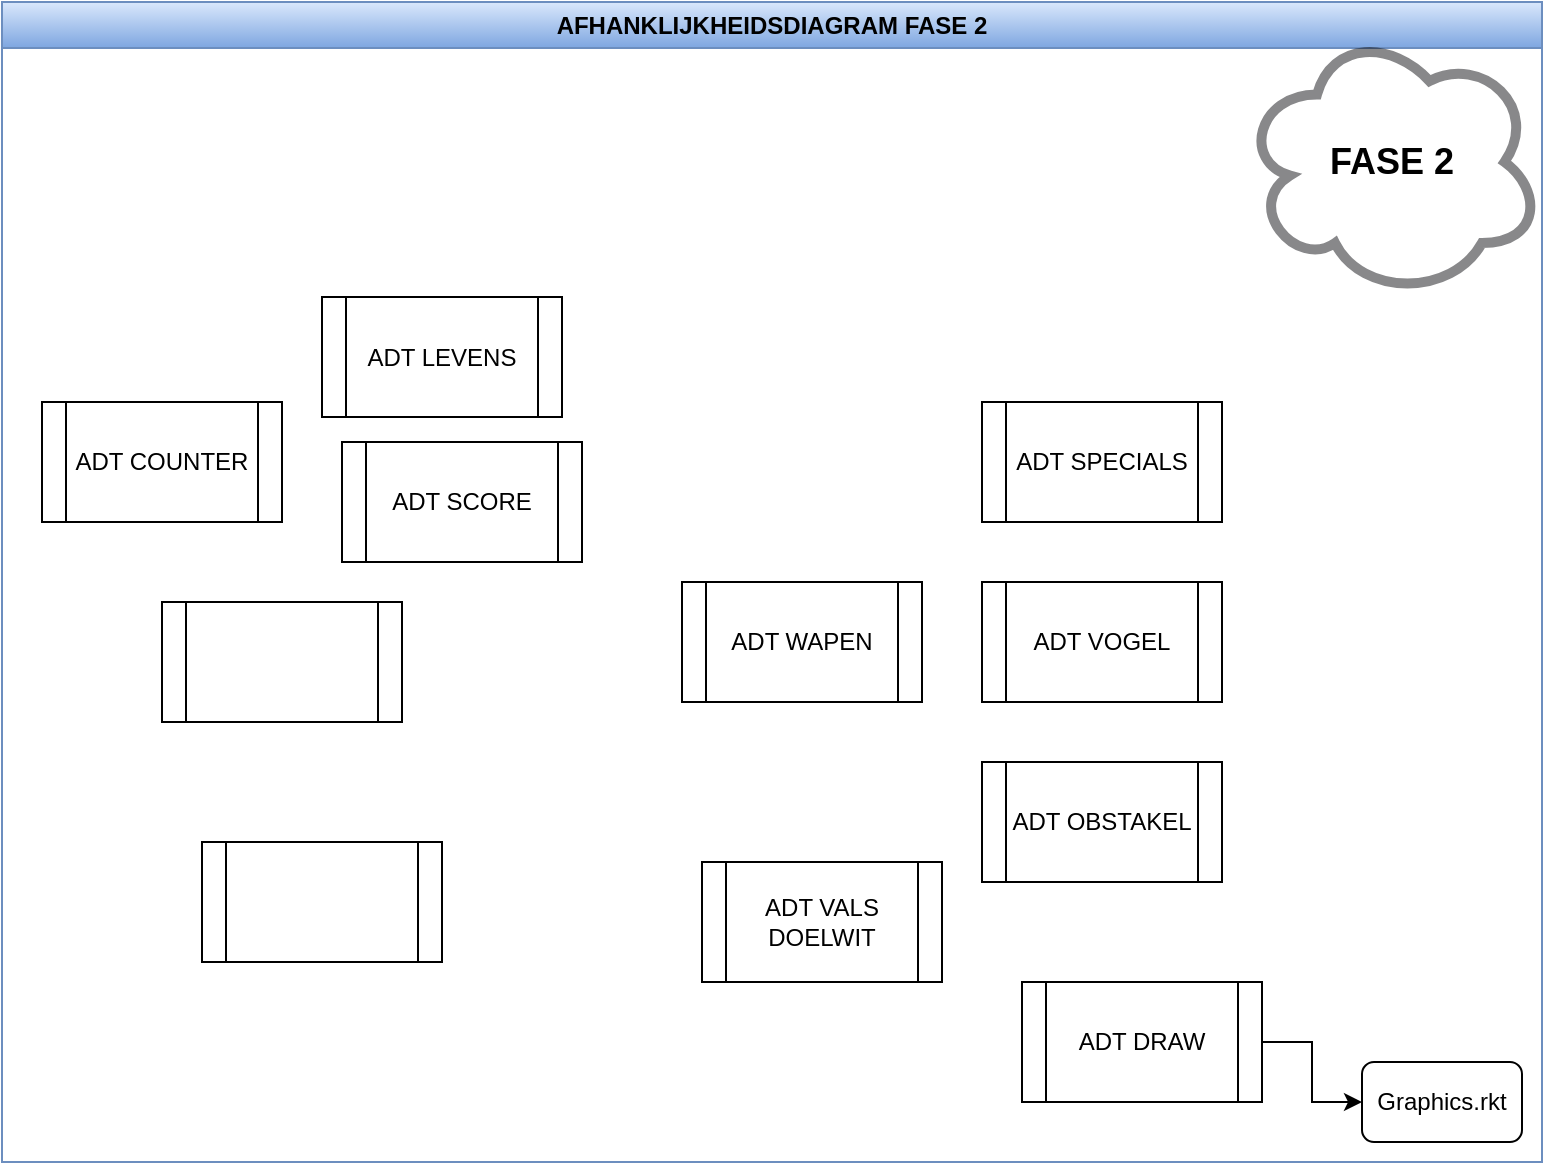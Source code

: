 <mxfile version="22.1.11" type="github" pages="2">
  <diagram name="Pagina-1" id="3VgwT4d1sN5d7LAZcnyk">
    <mxGraphModel dx="1249" dy="573" grid="1" gridSize="10" guides="1" tooltips="1" connect="1" arrows="1" fold="1" page="1" pageScale="1" pageWidth="827" pageHeight="1169" math="0" shadow="0">
      <root>
        <mxCell id="0" />
        <mxCell id="1" parent="0" />
        <mxCell id="8IUrwJQtf-y_JQxDcR_B-1" value="AFHANKLIJKHEIDSDIAGRAM FASE 2" style="swimlane;whiteSpace=wrap;html=1;fillColor=#dae8fc;strokeColor=#6c8ebf;gradientColor=#7ea6e0;" parent="1" vertex="1">
          <mxGeometry x="40" y="30" width="770" height="580" as="geometry" />
        </mxCell>
        <mxCell id="TyI3Pae20dIUahggGtqJ-1" value="ADT WAPEN" style="shape=process;whiteSpace=wrap;html=1;backgroundOutline=1;" parent="8IUrwJQtf-y_JQxDcR_B-1" vertex="1">
          <mxGeometry x="340" y="290" width="120" height="60" as="geometry" />
        </mxCell>
        <mxCell id="a31tlvab4I7pxM7vI5PW-2" style="edgeStyle=orthogonalEdgeStyle;rounded=0;orthogonalLoop=1;jettySize=auto;html=1;exitX=1;exitY=0.5;exitDx=0;exitDy=0;entryX=0;entryY=0.5;entryDx=0;entryDy=0;" parent="8IUrwJQtf-y_JQxDcR_B-1" source="TyI3Pae20dIUahggGtqJ-3" target="TyI3Pae20dIUahggGtqJ-4" edge="1">
          <mxGeometry relative="1" as="geometry" />
        </mxCell>
        <mxCell id="TyI3Pae20dIUahggGtqJ-3" value="ADT DRAW" style="shape=process;whiteSpace=wrap;html=1;backgroundOutline=1;" parent="8IUrwJQtf-y_JQxDcR_B-1" vertex="1">
          <mxGeometry x="510" y="490" width="120" height="60" as="geometry" />
        </mxCell>
        <mxCell id="TyI3Pae20dIUahggGtqJ-4" value="Graphics.rkt" style="rounded=1;whiteSpace=wrap;html=1;" parent="8IUrwJQtf-y_JQxDcR_B-1" vertex="1">
          <mxGeometry x="680" y="530" width="80" height="40" as="geometry" />
        </mxCell>
        <mxCell id="TyI3Pae20dIUahggGtqJ-6" value="ADT VALS DOELWIT" style="shape=process;whiteSpace=wrap;html=1;backgroundOutline=1;" parent="8IUrwJQtf-y_JQxDcR_B-1" vertex="1">
          <mxGeometry x="350" y="430" width="120" height="60" as="geometry" />
        </mxCell>
        <mxCell id="TyI3Pae20dIUahggGtqJ-7" value="ADT SPECIALS" style="shape=process;whiteSpace=wrap;html=1;backgroundOutline=1;" parent="8IUrwJQtf-y_JQxDcR_B-1" vertex="1">
          <mxGeometry x="490" y="200" width="120" height="60" as="geometry" />
        </mxCell>
        <mxCell id="TyI3Pae20dIUahggGtqJ-10" value="&lt;h2&gt;FASE 2&lt;/h2&gt;" style="ellipse;shape=cloud;whiteSpace=wrap;html=1;opacity=50;strokeWidth=5;strokeColor=#131316;gradientColor=none;fillColor=none;" parent="8IUrwJQtf-y_JQxDcR_B-1" vertex="1">
          <mxGeometry x="620" y="12.5" width="150" height="135" as="geometry" />
        </mxCell>
        <mxCell id="TyI3Pae20dIUahggGtqJ-2" value="ADT VOGEL" style="shape=process;whiteSpace=wrap;html=1;backgroundOutline=1;" parent="8IUrwJQtf-y_JQxDcR_B-1" vertex="1">
          <mxGeometry x="490" y="290" width="120" height="60" as="geometry" />
        </mxCell>
        <mxCell id="TyI3Pae20dIUahggGtqJ-5" value="ADT OBSTAKEL" style="shape=process;whiteSpace=wrap;html=1;backgroundOutline=1;" parent="8IUrwJQtf-y_JQxDcR_B-1" vertex="1">
          <mxGeometry x="490" y="380" width="120" height="60" as="geometry" />
        </mxCell>
        <mxCell id="a31tlvab4I7pxM7vI5PW-4" value="ADT COUNTER" style="shape=process;whiteSpace=wrap;html=1;backgroundOutline=1;" parent="8IUrwJQtf-y_JQxDcR_B-1" vertex="1">
          <mxGeometry x="20" y="200" width="120" height="60" as="geometry" />
        </mxCell>
        <mxCell id="a31tlvab4I7pxM7vI5PW-6" value="ADT LEVENS" style="shape=process;whiteSpace=wrap;html=1;backgroundOutline=1;" parent="8IUrwJQtf-y_JQxDcR_B-1" vertex="1">
          <mxGeometry x="160" y="147.5" width="120" height="60" as="geometry" />
        </mxCell>
        <mxCell id="a31tlvab4I7pxM7vI5PW-7" value="ADT SCORE" style="shape=process;whiteSpace=wrap;html=1;backgroundOutline=1;" parent="8IUrwJQtf-y_JQxDcR_B-1" vertex="1">
          <mxGeometry x="170" y="220" width="120" height="60" as="geometry" />
        </mxCell>
        <mxCell id="a31tlvab4I7pxM7vI5PW-5" value="" style="shape=process;whiteSpace=wrap;html=1;backgroundOutline=1;" parent="8IUrwJQtf-y_JQxDcR_B-1" vertex="1">
          <mxGeometry x="100" y="420" width="120" height="60" as="geometry" />
        </mxCell>
        <mxCell id="a31tlvab4I7pxM7vI5PW-3" value="" style="shape=process;whiteSpace=wrap;html=1;backgroundOutline=1;" parent="8IUrwJQtf-y_JQxDcR_B-1" vertex="1">
          <mxGeometry x="80" y="300" width="120" height="60" as="geometry" />
        </mxCell>
      </root>
    </mxGraphModel>
  </diagram>
  <diagram id="1qsficzL-adU_HedxZPo" name="Pagina-2">
    <mxGraphModel dx="1009" dy="623" grid="1" gridSize="10" guides="1" tooltips="1" connect="1" arrows="1" fold="1" page="1" pageScale="1" pageWidth="827" pageHeight="1169" math="0" shadow="0">
      <root>
        <mxCell id="0" />
        <mxCell id="1" parent="0" />
      </root>
    </mxGraphModel>
  </diagram>
</mxfile>
